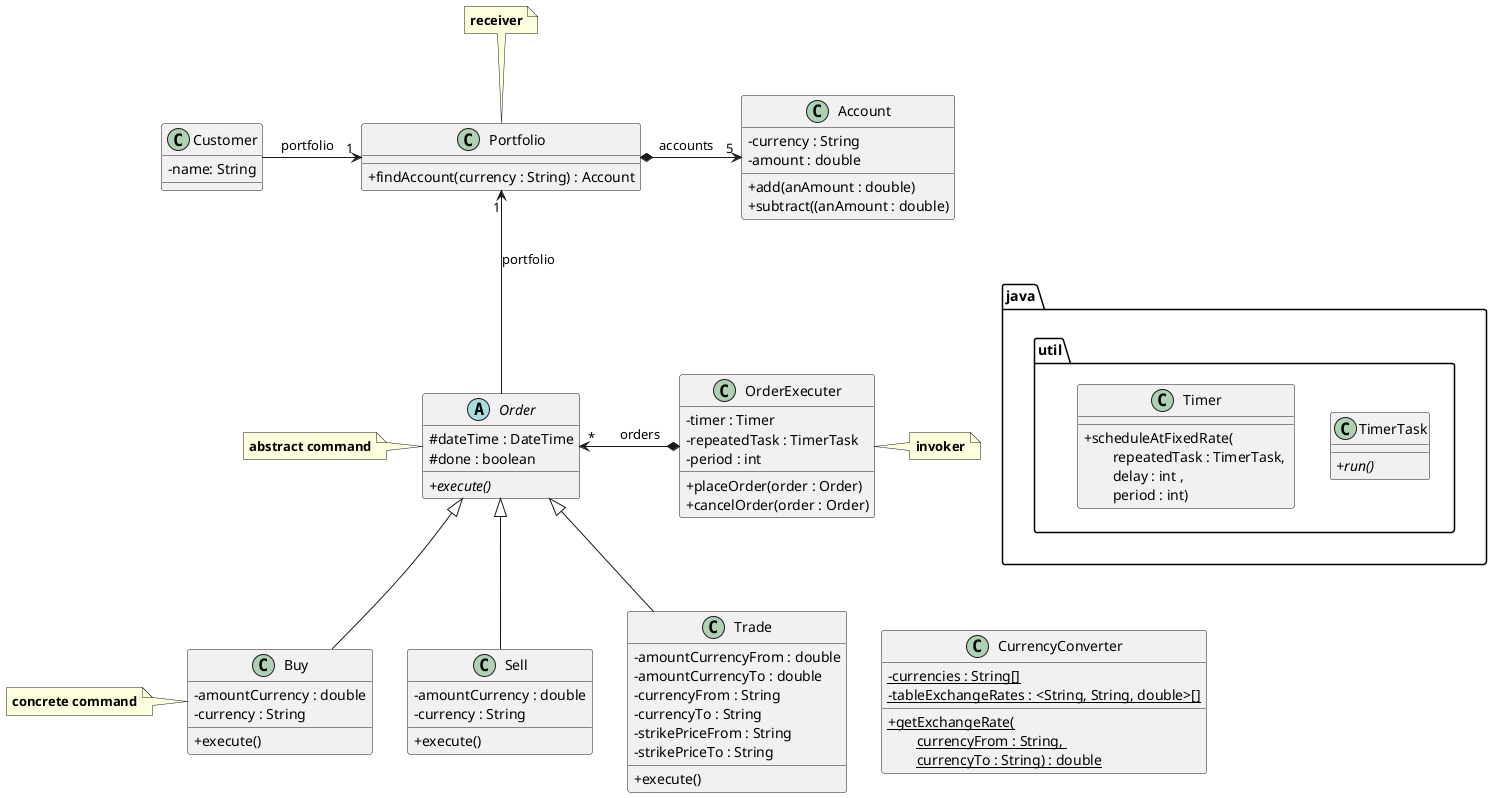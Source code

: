 @startuml
skinparam classAttributeIconSize 0

class Customer {
- name: String
}

class Portfolio {
+ findAccount(currency : String) : Account
}

Customer -right-> "1" Portfolio : "portfolio   "

class Account {
- currency : String
- amount : double
+ add(anAmount : double)
+ subtract((anAmount : double)
}

Portfolio *-right-> "5" Account : "accounts   "

abstract class Order {
# dateTime : DateTime
# done : boolean
+ {abstract} execute()
}

Order -up-> "1" Portfolio : "portfolio"

class Buy extends Order {
- amountCurrency : double
- currency : String
+ execute()
}

class Sell extends Order {
- amountCurrency : double
- currency : String
+ execute()
}

class Trade extends Order {
- amountCurrencyFrom : double
- amountCurrencyTo : double
- currencyFrom : String
- currencyTo : String
- strikePriceFrom : String
- strikePriceTo : String
+ execute()
}

package java.util {
class TimerTask {
+ {abstract} run()
}
class Timer {
+ scheduleAtFixedRate(\n\trepeatedTask : TimerTask, \n\tdelay : int , \n\tperiod : int)
}
}
'Timer -[hidden]down- TimerTask

java.util -[hidden]right-> OrderExecuter

class OrderExecuter {
- timer : Timer
- repeatedTask : TimerTask
- period : int
+ placeOrder(order : Order)
+ cancelOrder(order : Order)
}

OrderExecuter *--left--> "*" Order : "      orders"

class CurrencyConverter {
- {static} currencies : String[]
- {static} tableExchangeRates : <String, String, double>[]
+ {static} getExchangeRate(\n\tcurrencyFrom : String, \n\tcurrencyTo : String) : double
}

CurrencyConverter -[hidden]left- Buy
CurrencyConverter -[hidden]left- Sell
CurrencyConverter -[hidden]left- Trade
Buy -[hidden]right- Sell
java.util -[hidden]down- CurrencyConverter

note right of OrderExecuter
**invoker**
end note

note left of Order
**abstract command**
end note

note left of Buy
**concrete command**
end note

note top of Portfolio
**receiver**
end note

@enduml